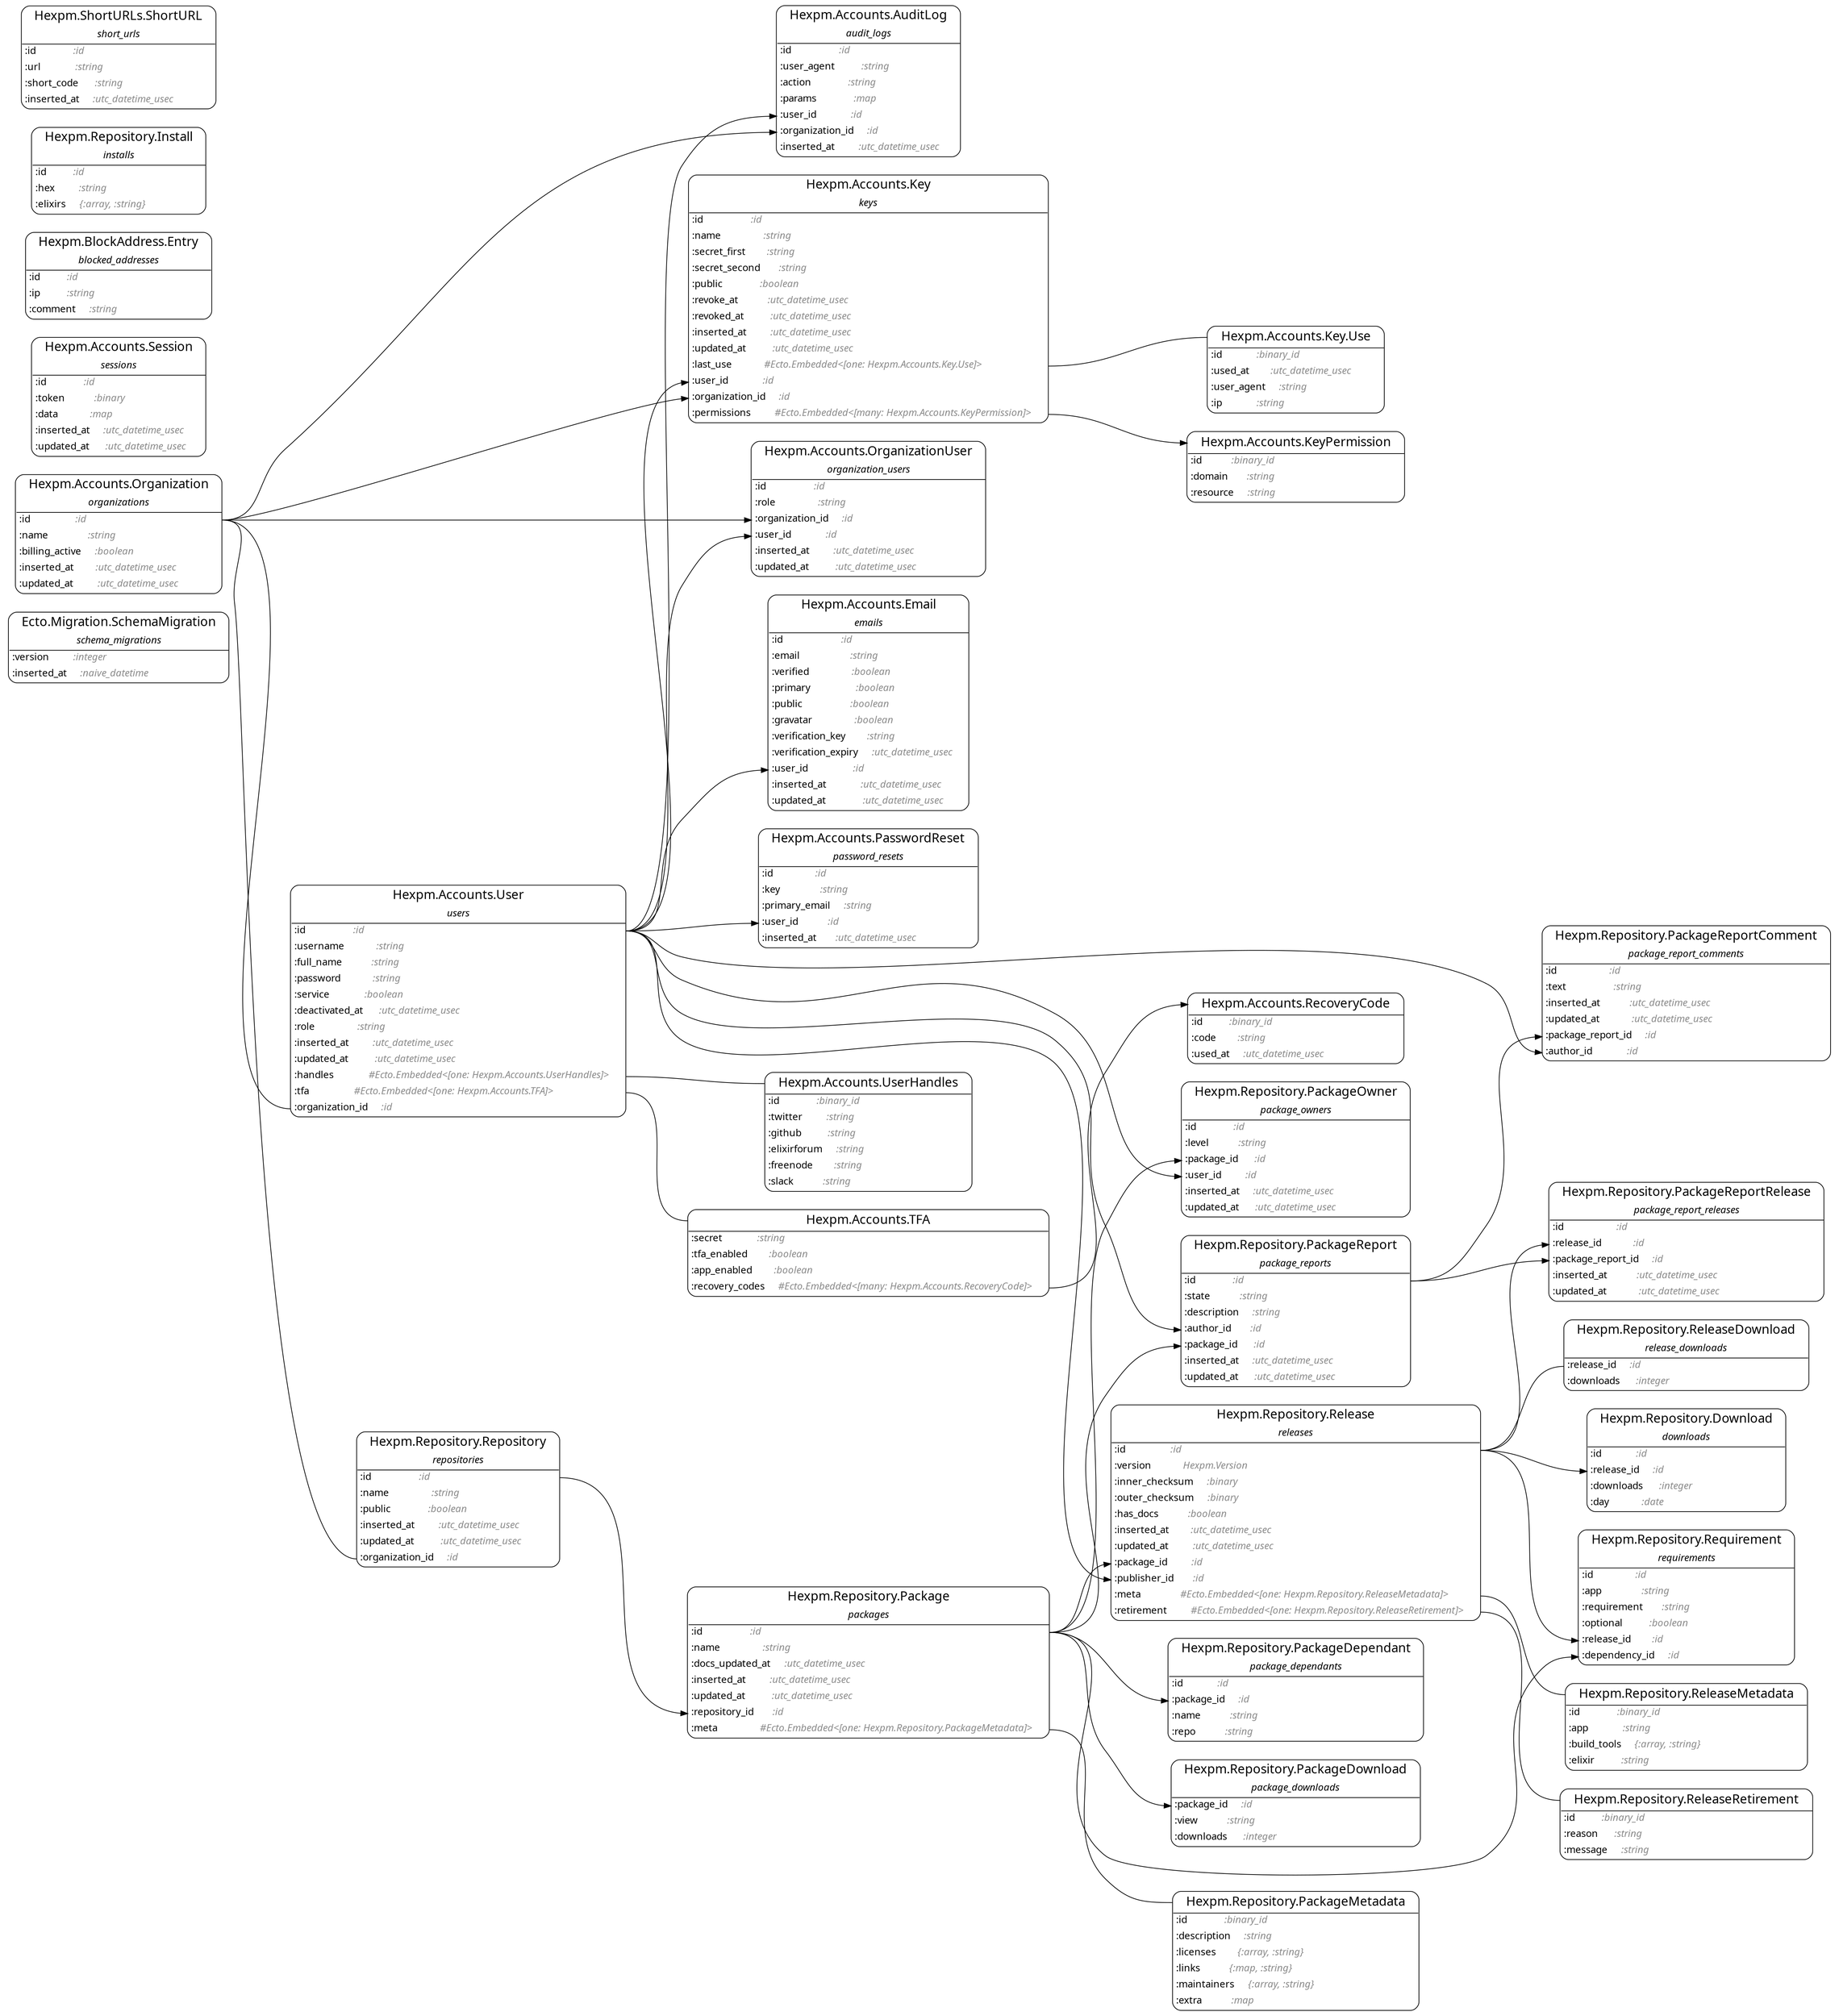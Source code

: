 digraph {
  ranksep=1.0; rankdir=LR;
  node [shape = none, fontname="Roboto Mono"];
  "Ecto.Migration.SchemaMigration" [label= <<table align='left' border='1' style='rounded' cellspacing='0' cellpadding='4' cellborder='0'><tr><td port='header@schema_module'><font point-size='18'>   Ecto.Migration.SchemaMigration   </font></td></tr><tr><td border='1' sides='b' colspan='2'><font point-size='14'><i>schema_migrations</i></font></td></tr><tr><td align='left' port='field@version'>:version         <i><font color='gray54'>:integer            </font></i></td></tr><tr><td align='left' port='field@inserted_at'>:inserted_at     <i><font color='gray54'>:naive_datetime     </font></i></td></tr></table>>]
  "Hexpm.Accounts.AuditLog" [label= <<table align='left' border='1' style='rounded' cellspacing='0' cellpadding='4' cellborder='0'><tr><td port='header@schema_module'><font point-size='18'>   Hexpm.Accounts.AuditLog   </font></td></tr><tr><td border='1' sides='b' colspan='2'><font point-size='14'><i>audit_logs</i></font></td></tr><tr><td align='left' port='field@id'>:id                  <i><font color='gray54'>:id                    </font></i></td></tr><tr><td align='left' port='field@user_agent'>:user_agent          <i><font color='gray54'>:string                </font></i></td></tr><tr><td align='left' port='field@action'>:action              <i><font color='gray54'>:string                </font></i></td></tr><tr><td align='left' port='field@params'>:params              <i><font color='gray54'>:map                   </font></i></td></tr><tr><td align='left' port='field@user_id'>:user_id             <i><font color='gray54'>:id                    </font></i></td></tr><tr><td align='left' port='field@organization_id'>:organization_id     <i><font color='gray54'>:id                    </font></i></td></tr><tr><td align='left' port='field@inserted_at'>:inserted_at         <i><font color='gray54'>:utc_datetime_usec     </font></i></td></tr></table>>]
  "Hexpm.Accounts.Email" [label= <<table align='left' border='1' style='rounded' cellspacing='0' cellpadding='4' cellborder='0'><tr><td port='header@schema_module'><font point-size='18'>   Hexpm.Accounts.Email   </font></td></tr><tr><td border='1' sides='b' colspan='2'><font point-size='14'><i>emails</i></font></td></tr><tr><td align='left' port='field@id'>:id                      <i><font color='gray54'>:id                    </font></i></td></tr><tr><td align='left' port='field@email'>:email                   <i><font color='gray54'>:string                </font></i></td></tr><tr><td align='left' port='field@verified'>:verified                <i><font color='gray54'>:boolean               </font></i></td></tr><tr><td align='left' port='field@primary'>:primary                 <i><font color='gray54'>:boolean               </font></i></td></tr><tr><td align='left' port='field@public'>:public                  <i><font color='gray54'>:boolean               </font></i></td></tr><tr><td align='left' port='field@gravatar'>:gravatar                <i><font color='gray54'>:boolean               </font></i></td></tr><tr><td align='left' port='field@verification_key'>:verification_key        <i><font color='gray54'>:string                </font></i></td></tr><tr><td align='left' port='field@verification_expiry'>:verification_expiry     <i><font color='gray54'>:utc_datetime_usec     </font></i></td></tr><tr><td align='left' port='field@user_id'>:user_id                 <i><font color='gray54'>:id                    </font></i></td></tr><tr><td align='left' port='field@inserted_at'>:inserted_at             <i><font color='gray54'>:utc_datetime_usec     </font></i></td></tr><tr><td align='left' port='field@updated_at'>:updated_at              <i><font color='gray54'>:utc_datetime_usec     </font></i></td></tr></table>>]
  "Hexpm.Accounts.Key" [label= <<table align='left' border='1' style='rounded' cellspacing='0' cellpadding='4' cellborder='0'><tr><td port='header@schema_module'><font point-size='18'>   Hexpm.Accounts.Key   </font></td></tr><tr><td border='1' sides='b' colspan='2'><font point-size='14'><i>keys</i></font></td></tr><tr><td align='left' port='field@id'>:id                  <i><font color='gray54'>:id                                                      </font></i></td></tr><tr><td align='left' port='field@name'>:name                <i><font color='gray54'>:string                                                  </font></i></td></tr><tr><td align='left' port='field@secret_first'>:secret_first        <i><font color='gray54'>:string                                                  </font></i></td></tr><tr><td align='left' port='field@secret_second'>:secret_second       <i><font color='gray54'>:string                                                  </font></i></td></tr><tr><td align='left' port='field@public'>:public              <i><font color='gray54'>:boolean                                                 </font></i></td></tr><tr><td align='left' port='field@revoke_at'>:revoke_at           <i><font color='gray54'>:utc_datetime_usec                                       </font></i></td></tr><tr><td align='left' port='field@revoked_at'>:revoked_at          <i><font color='gray54'>:utc_datetime_usec                                       </font></i></td></tr><tr><td align='left' port='field@inserted_at'>:inserted_at         <i><font color='gray54'>:utc_datetime_usec                                       </font></i></td></tr><tr><td align='left' port='field@updated_at'>:updated_at          <i><font color='gray54'>:utc_datetime_usec                                       </font></i></td></tr><tr><td align='left' port='field@last_use'>:last_use            <i><font color='gray54'>#Ecto.Embedded&lt;[one: Hexpm.Accounts.Key.Use]&gt;            </font></i></td></tr><tr><td align='left' port='field@user_id'>:user_id             <i><font color='gray54'>:id                                                      </font></i></td></tr><tr><td align='left' port='field@organization_id'>:organization_id     <i><font color='gray54'>:id                                                      </font></i></td></tr><tr><td align='left' port='field@permissions'>:permissions         <i><font color='gray54'>#Ecto.Embedded&lt;[many: Hexpm.Accounts.KeyPermission]&gt;     </font></i></td></tr></table>>]
  "Hexpm.Accounts.Key.Use" [label= <<table align='left' border='1' style='rounded' cellspacing='0' cellpadding='4' cellborder='0'><tr><td border='1' sides='b' colspan='2' port='header@schema_module'><font point-size='18'>   Hexpm.Accounts.Key.Use   </font></td></tr><tr><td align='left' port='field@id'>:id             <i><font color='gray54'>:binary_id             </font></i></td></tr><tr><td align='left' port='field@used_at'>:used_at        <i><font color='gray54'>:utc_datetime_usec     </font></i></td></tr><tr><td align='left' port='field@user_agent'>:user_agent     <i><font color='gray54'>:string                </font></i></td></tr><tr><td align='left' port='field@ip'>:ip             <i><font color='gray54'>:string                </font></i></td></tr></table>>]
  "Hexpm.Accounts.KeyPermission" [label= <<table align='left' border='1' style='rounded' cellspacing='0' cellpadding='4' cellborder='0'><tr><td border='1' sides='b' colspan='2' port='header@schema_module'><font point-size='18'>   Hexpm.Accounts.KeyPermission   </font></td></tr><tr><td align='left' port='field@id'>:id           <i><font color='gray54'>:binary_id     </font></i></td></tr><tr><td align='left' port='field@domain'>:domain       <i><font color='gray54'>:string        </font></i></td></tr><tr><td align='left' port='field@resource'>:resource     <i><font color='gray54'>:string        </font></i></td></tr></table>>]
  "Hexpm.Accounts.Organization" [label= <<table align='left' border='1' style='rounded' cellspacing='0' cellpadding='4' cellborder='0'><tr><td port='header@schema_module'><font point-size='18'>   Hexpm.Accounts.Organization   </font></td></tr><tr><td border='1' sides='b' colspan='2'><font point-size='14'><i>organizations</i></font></td></tr><tr><td align='left' port='field@id'>:id                 <i><font color='gray54'>:id                    </font></i></td></tr><tr><td align='left' port='field@name'>:name               <i><font color='gray54'>:string                </font></i></td></tr><tr><td align='left' port='field@billing_active'>:billing_active     <i><font color='gray54'>:boolean               </font></i></td></tr><tr><td align='left' port='field@inserted_at'>:inserted_at        <i><font color='gray54'>:utc_datetime_usec     </font></i></td></tr><tr><td align='left' port='field@updated_at'>:updated_at         <i><font color='gray54'>:utc_datetime_usec     </font></i></td></tr></table>>]
  "Hexpm.Accounts.OrganizationUser" [label= <<table align='left' border='1' style='rounded' cellspacing='0' cellpadding='4' cellborder='0'><tr><td port='header@schema_module'><font point-size='18'>   Hexpm.Accounts.OrganizationUser   </font></td></tr><tr><td border='1' sides='b' colspan='2'><font point-size='14'><i>organization_users</i></font></td></tr><tr><td align='left' port='field@id'>:id                  <i><font color='gray54'>:id                    </font></i></td></tr><tr><td align='left' port='field@role'>:role                <i><font color='gray54'>:string                </font></i></td></tr><tr><td align='left' port='field@organization_id'>:organization_id     <i><font color='gray54'>:id                    </font></i></td></tr><tr><td align='left' port='field@user_id'>:user_id             <i><font color='gray54'>:id                    </font></i></td></tr><tr><td align='left' port='field@inserted_at'>:inserted_at         <i><font color='gray54'>:utc_datetime_usec     </font></i></td></tr><tr><td align='left' port='field@updated_at'>:updated_at          <i><font color='gray54'>:utc_datetime_usec     </font></i></td></tr></table>>]
  "Hexpm.Accounts.PasswordReset" [label= <<table align='left' border='1' style='rounded' cellspacing='0' cellpadding='4' cellborder='0'><tr><td port='header@schema_module'><font point-size='18'>   Hexpm.Accounts.PasswordReset   </font></td></tr><tr><td border='1' sides='b' colspan='2'><font point-size='14'><i>password_resets</i></font></td></tr><tr><td align='left' port='field@id'>:id                <i><font color='gray54'>:id                    </font></i></td></tr><tr><td align='left' port='field@key'>:key               <i><font color='gray54'>:string                </font></i></td></tr><tr><td align='left' port='field@primary_email'>:primary_email     <i><font color='gray54'>:string                </font></i></td></tr><tr><td align='left' port='field@user_id'>:user_id           <i><font color='gray54'>:id                    </font></i></td></tr><tr><td align='left' port='field@inserted_at'>:inserted_at       <i><font color='gray54'>:utc_datetime_usec     </font></i></td></tr></table>>]
  "Hexpm.Accounts.RecoveryCode" [label= <<table align='left' border='1' style='rounded' cellspacing='0' cellpadding='4' cellborder='0'><tr><td border='1' sides='b' colspan='2' port='header@schema_module'><font point-size='18'>   Hexpm.Accounts.RecoveryCode   </font></td></tr><tr><td align='left' port='field@id'>:id          <i><font color='gray54'>:binary_id             </font></i></td></tr><tr><td align='left' port='field@code'>:code        <i><font color='gray54'>:string                </font></i></td></tr><tr><td align='left' port='field@used_at'>:used_at     <i><font color='gray54'>:utc_datetime_usec     </font></i></td></tr></table>>]
  "Hexpm.Accounts.Session" [label= <<table align='left' border='1' style='rounded' cellspacing='0' cellpadding='4' cellborder='0'><tr><td port='header@schema_module'><font point-size='18'>   Hexpm.Accounts.Session   </font></td></tr><tr><td border='1' sides='b' colspan='2'><font point-size='14'><i>sessions</i></font></td></tr><tr><td align='left' port='field@id'>:id              <i><font color='gray54'>:id                    </font></i></td></tr><tr><td align='left' port='field@token'>:token           <i><font color='gray54'>:binary                </font></i></td></tr><tr><td align='left' port='field@data'>:data            <i><font color='gray54'>:map                   </font></i></td></tr><tr><td align='left' port='field@inserted_at'>:inserted_at     <i><font color='gray54'>:utc_datetime_usec     </font></i></td></tr><tr><td align='left' port='field@updated_at'>:updated_at      <i><font color='gray54'>:utc_datetime_usec     </font></i></td></tr></table>>]
  "Hexpm.Accounts.TFA" [label= <<table align='left' border='1' style='rounded' cellspacing='0' cellpadding='4' cellborder='0'><tr><td border='1' sides='b' colspan='2' port='header@schema_module'><font point-size='18'>   Hexpm.Accounts.TFA   </font></td></tr><tr><td align='left' port='field@secret'>:secret             <i><font color='gray54'>:string                                                 </font></i></td></tr><tr><td align='left' port='field@tfa_enabled'>:tfa_enabled        <i><font color='gray54'>:boolean                                                </font></i></td></tr><tr><td align='left' port='field@app_enabled'>:app_enabled        <i><font color='gray54'>:boolean                                                </font></i></td></tr><tr><td align='left' port='field@recovery_codes'>:recovery_codes     <i><font color='gray54'>#Ecto.Embedded&lt;[many: Hexpm.Accounts.RecoveryCode]&gt;     </font></i></td></tr></table>>]
  "Hexpm.Accounts.User" [label= <<table align='left' border='1' style='rounded' cellspacing='0' cellpadding='4' cellborder='0'><tr><td port='header@schema_module'><font point-size='18'>   Hexpm.Accounts.User   </font></td></tr><tr><td border='1' sides='b' colspan='2'><font point-size='14'><i>users</i></font></td></tr><tr><td align='left' port='field@id'>:id                  <i><font color='gray54'>:id                                                   </font></i></td></tr><tr><td align='left' port='field@username'>:username            <i><font color='gray54'>:string                                               </font></i></td></tr><tr><td align='left' port='field@full_name'>:full_name           <i><font color='gray54'>:string                                               </font></i></td></tr><tr><td align='left' port='field@password'>:password            <i><font color='gray54'>:string                                               </font></i></td></tr><tr><td align='left' port='field@service'>:service             <i><font color='gray54'>:boolean                                              </font></i></td></tr><tr><td align='left' port='field@deactivated_at'>:deactivated_at      <i><font color='gray54'>:utc_datetime_usec                                    </font></i></td></tr><tr><td align='left' port='field@role'>:role                <i><font color='gray54'>:string                                               </font></i></td></tr><tr><td align='left' port='field@inserted_at'>:inserted_at         <i><font color='gray54'>:utc_datetime_usec                                    </font></i></td></tr><tr><td align='left' port='field@updated_at'>:updated_at          <i><font color='gray54'>:utc_datetime_usec                                    </font></i></td></tr><tr><td align='left' port='field@handles'>:handles             <i><font color='gray54'>#Ecto.Embedded&lt;[one: Hexpm.Accounts.UserHandles]&gt;     </font></i></td></tr><tr><td align='left' port='field@tfa'>:tfa                 <i><font color='gray54'>#Ecto.Embedded&lt;[one: Hexpm.Accounts.TFA]&gt;             </font></i></td></tr><tr><td align='left' port='field@organization_id'>:organization_id     <i><font color='gray54'>:id                                                   </font></i></td></tr></table>>]
  "Hexpm.Accounts.UserHandles" [label= <<table align='left' border='1' style='rounded' cellspacing='0' cellpadding='4' cellborder='0'><tr><td border='1' sides='b' colspan='2' port='header@schema_module'><font point-size='18'>   Hexpm.Accounts.UserHandles   </font></td></tr><tr><td align='left' port='field@id'>:id              <i><font color='gray54'>:binary_id     </font></i></td></tr><tr><td align='left' port='field@twitter'>:twitter         <i><font color='gray54'>:string        </font></i></td></tr><tr><td align='left' port='field@github'>:github          <i><font color='gray54'>:string        </font></i></td></tr><tr><td align='left' port='field@elixirforum'>:elixirforum     <i><font color='gray54'>:string        </font></i></td></tr><tr><td align='left' port='field@freenode'>:freenode        <i><font color='gray54'>:string        </font></i></td></tr><tr><td align='left' port='field@slack'>:slack           <i><font color='gray54'>:string        </font></i></td></tr></table>>]
  "Hexpm.BlockAddress.Entry" [label= <<table align='left' border='1' style='rounded' cellspacing='0' cellpadding='4' cellborder='0'><tr><td port='header@schema_module'><font point-size='18'>   Hexpm.BlockAddress.Entry   </font></td></tr><tr><td border='1' sides='b' colspan='2'><font point-size='14'><i>blocked_addresses</i></font></td></tr><tr><td align='left' port='field@id'>:id          <i><font color='gray54'>:id         </font></i></td></tr><tr><td align='left' port='field@ip'>:ip          <i><font color='gray54'>:string     </font></i></td></tr><tr><td align='left' port='field@comment'>:comment     <i><font color='gray54'>:string     </font></i></td></tr></table>>]
  "Hexpm.Repository.Download" [label= <<table align='left' border='1' style='rounded' cellspacing='0' cellpadding='4' cellborder='0'><tr><td port='header@schema_module'><font point-size='18'>   Hexpm.Repository.Download   </font></td></tr><tr><td border='1' sides='b' colspan='2'><font point-size='14'><i>downloads</i></font></td></tr><tr><td align='left' port='field@id'>:id             <i><font color='gray54'>:id          </font></i></td></tr><tr><td align='left' port='field@release_id'>:release_id     <i><font color='gray54'>:id          </font></i></td></tr><tr><td align='left' port='field@downloads'>:downloads      <i><font color='gray54'>:integer     </font></i></td></tr><tr><td align='left' port='field@day'>:day            <i><font color='gray54'>:date        </font></i></td></tr></table>>]
  "Hexpm.Repository.Install" [label= <<table align='left' border='1' style='rounded' cellspacing='0' cellpadding='4' cellborder='0'><tr><td port='header@schema_module'><font point-size='18'>   Hexpm.Repository.Install   </font></td></tr><tr><td border='1' sides='b' colspan='2'><font point-size='14'><i>installs</i></font></td></tr><tr><td align='left' port='field@id'>:id          <i><font color='gray54'>:id                   </font></i></td></tr><tr><td align='left' port='field@hex'>:hex         <i><font color='gray54'>:string               </font></i></td></tr><tr><td align='left' port='field@elixirs'>:elixirs     <i><font color='gray54'>{:array, :string}     </font></i></td></tr></table>>]
  "Hexpm.Repository.Package" [label= <<table align='left' border='1' style='rounded' cellspacing='0' cellpadding='4' cellborder='0'><tr><td port='header@schema_module'><font point-size='18'>   Hexpm.Repository.Package   </font></td></tr><tr><td border='1' sides='b' colspan='2'><font point-size='14'><i>packages</i></font></td></tr><tr><td align='left' port='field@id'>:id                  <i><font color='gray54'>:id                                                         </font></i></td></tr><tr><td align='left' port='field@name'>:name                <i><font color='gray54'>:string                                                     </font></i></td></tr><tr><td align='left' port='field@docs_updated_at'>:docs_updated_at     <i><font color='gray54'>:utc_datetime_usec                                          </font></i></td></tr><tr><td align='left' port='field@inserted_at'>:inserted_at         <i><font color='gray54'>:utc_datetime_usec                                          </font></i></td></tr><tr><td align='left' port='field@updated_at'>:updated_at          <i><font color='gray54'>:utc_datetime_usec                                          </font></i></td></tr><tr><td align='left' port='field@repository_id'>:repository_id       <i><font color='gray54'>:id                                                         </font></i></td></tr><tr><td align='left' port='field@meta'>:meta                <i><font color='gray54'>#Ecto.Embedded&lt;[one: Hexpm.Repository.PackageMetadata]&gt;     </font></i></td></tr></table>>]
  "Hexpm.Repository.PackageDependant" [label= <<table align='left' border='1' style='rounded' cellspacing='0' cellpadding='4' cellborder='0'><tr><td port='header@schema_module'><font point-size='18'>   Hexpm.Repository.PackageDependant   </font></td></tr><tr><td border='1' sides='b' colspan='2'><font point-size='14'><i>package_dependants</i></font></td></tr><tr><td align='left' port='field@id'>:id             <i><font color='gray54'>:id         </font></i></td></tr><tr><td align='left' port='field@package_id'>:package_id     <i><font color='gray54'>:id         </font></i></td></tr><tr><td align='left' port='field@name'>:name           <i><font color='gray54'>:string     </font></i></td></tr><tr><td align='left' port='field@repo'>:repo           <i><font color='gray54'>:string     </font></i></td></tr></table>>]
  "Hexpm.Repository.PackageDownload" [label= <<table align='left' border='1' style='rounded' cellspacing='0' cellpadding='4' cellborder='0'><tr><td port='header@schema_module'><font point-size='18'>   Hexpm.Repository.PackageDownload   </font></td></tr><tr><td border='1' sides='b' colspan='2'><font point-size='14'><i>package_downloads</i></font></td></tr><tr><td align='left' port='field@package_id'>:package_id     <i><font color='gray54'>:id          </font></i></td></tr><tr><td align='left' port='field@view'>:view           <i><font color='gray54'>:string      </font></i></td></tr><tr><td align='left' port='field@downloads'>:downloads      <i><font color='gray54'>:integer     </font></i></td></tr></table>>]
  "Hexpm.Repository.PackageMetadata" [label= <<table align='left' border='1' style='rounded' cellspacing='0' cellpadding='4' cellborder='0'><tr><td border='1' sides='b' colspan='2' port='header@schema_module'><font point-size='18'>   Hexpm.Repository.PackageMetadata   </font></td></tr><tr><td align='left' port='field@id'>:id              <i><font color='gray54'>:binary_id            </font></i></td></tr><tr><td align='left' port='field@description'>:description     <i><font color='gray54'>:string               </font></i></td></tr><tr><td align='left' port='field@licenses'>:licenses        <i><font color='gray54'>{:array, :string}     </font></i></td></tr><tr><td align='left' port='field@links'>:links           <i><font color='gray54'>{:map, :string}       </font></i></td></tr><tr><td align='left' port='field@maintainers'>:maintainers     <i><font color='gray54'>{:array, :string}     </font></i></td></tr><tr><td align='left' port='field@extra'>:extra           <i><font color='gray54'>:map                  </font></i></td></tr></table>>]
  "Hexpm.Repository.PackageOwner" [label= <<table align='left' border='1' style='rounded' cellspacing='0' cellpadding='4' cellborder='0'><tr><td port='header@schema_module'><font point-size='18'>   Hexpm.Repository.PackageOwner   </font></td></tr><tr><td border='1' sides='b' colspan='2'><font point-size='14'><i>package_owners</i></font></td></tr><tr><td align='left' port='field@id'>:id              <i><font color='gray54'>:id                    </font></i></td></tr><tr><td align='left' port='field@level'>:level           <i><font color='gray54'>:string                </font></i></td></tr><tr><td align='left' port='field@package_id'>:package_id      <i><font color='gray54'>:id                    </font></i></td></tr><tr><td align='left' port='field@user_id'>:user_id         <i><font color='gray54'>:id                    </font></i></td></tr><tr><td align='left' port='field@inserted_at'>:inserted_at     <i><font color='gray54'>:utc_datetime_usec     </font></i></td></tr><tr><td align='left' port='field@updated_at'>:updated_at      <i><font color='gray54'>:utc_datetime_usec     </font></i></td></tr></table>>]
  "Hexpm.Repository.PackageReport" [label= <<table align='left' border='1' style='rounded' cellspacing='0' cellpadding='4' cellborder='0'><tr><td port='header@schema_module'><font point-size='18'>   Hexpm.Repository.PackageReport   </font></td></tr><tr><td border='1' sides='b' colspan='2'><font point-size='14'><i>package_reports</i></font></td></tr><tr><td align='left' port='field@id'>:id              <i><font color='gray54'>:id                    </font></i></td></tr><tr><td align='left' port='field@state'>:state           <i><font color='gray54'>:string                </font></i></td></tr><tr><td align='left' port='field@description'>:description     <i><font color='gray54'>:string                </font></i></td></tr><tr><td align='left' port='field@author_id'>:author_id       <i><font color='gray54'>:id                    </font></i></td></tr><tr><td align='left' port='field@package_id'>:package_id      <i><font color='gray54'>:id                    </font></i></td></tr><tr><td align='left' port='field@inserted_at'>:inserted_at     <i><font color='gray54'>:utc_datetime_usec     </font></i></td></tr><tr><td align='left' port='field@updated_at'>:updated_at      <i><font color='gray54'>:utc_datetime_usec     </font></i></td></tr></table>>]
  "Hexpm.Repository.PackageReportComment" [label= <<table align='left' border='1' style='rounded' cellspacing='0' cellpadding='4' cellborder='0'><tr><td port='header@schema_module'><font point-size='18'>   Hexpm.Repository.PackageReportComment   </font></td></tr><tr><td border='1' sides='b' colspan='2'><font point-size='14'><i>package_report_comments</i></font></td></tr><tr><td align='left' port='field@id'>:id                    <i><font color='gray54'>:id                    </font></i></td></tr><tr><td align='left' port='field@text'>:text                  <i><font color='gray54'>:string                </font></i></td></tr><tr><td align='left' port='field@inserted_at'>:inserted_at           <i><font color='gray54'>:utc_datetime_usec     </font></i></td></tr><tr><td align='left' port='field@updated_at'>:updated_at            <i><font color='gray54'>:utc_datetime_usec     </font></i></td></tr><tr><td align='left' port='field@package_report_id'>:package_report_id     <i><font color='gray54'>:id                    </font></i></td></tr><tr><td align='left' port='field@author_id'>:author_id             <i><font color='gray54'>:id                    </font></i></td></tr></table>>]
  "Hexpm.Repository.PackageReportRelease" [label= <<table align='left' border='1' style='rounded' cellspacing='0' cellpadding='4' cellborder='0'><tr><td port='header@schema_module'><font point-size='18'>   Hexpm.Repository.PackageReportRelease   </font></td></tr><tr><td border='1' sides='b' colspan='2'><font point-size='14'><i>package_report_releases</i></font></td></tr><tr><td align='left' port='field@id'>:id                    <i><font color='gray54'>:id                    </font></i></td></tr><tr><td align='left' port='field@release_id'>:release_id            <i><font color='gray54'>:id                    </font></i></td></tr><tr><td align='left' port='field@package_report_id'>:package_report_id     <i><font color='gray54'>:id                    </font></i></td></tr><tr><td align='left' port='field@inserted_at'>:inserted_at           <i><font color='gray54'>:utc_datetime_usec     </font></i></td></tr><tr><td align='left' port='field@updated_at'>:updated_at            <i><font color='gray54'>:utc_datetime_usec     </font></i></td></tr></table>>]
  "Hexpm.Repository.Release" [label= <<table align='left' border='1' style='rounded' cellspacing='0' cellpadding='4' cellborder='0'><tr><td port='header@schema_module'><font point-size='18'>   Hexpm.Repository.Release   </font></td></tr><tr><td border='1' sides='b' colspan='2'><font point-size='14'><i>releases</i></font></td></tr><tr><td align='left' port='field@id'>:id                 <i><font color='gray54'>:id                                                           </font></i></td></tr><tr><td align='left' port='field@version'>:version            <i><font color='gray54'>Hexpm.Version                                                 </font></i></td></tr><tr><td align='left' port='field@inner_checksum'>:inner_checksum     <i><font color='gray54'>:binary                                                       </font></i></td></tr><tr><td align='left' port='field@outer_checksum'>:outer_checksum     <i><font color='gray54'>:binary                                                       </font></i></td></tr><tr><td align='left' port='field@has_docs'>:has_docs           <i><font color='gray54'>:boolean                                                      </font></i></td></tr><tr><td align='left' port='field@inserted_at'>:inserted_at        <i><font color='gray54'>:utc_datetime_usec                                            </font></i></td></tr><tr><td align='left' port='field@updated_at'>:updated_at         <i><font color='gray54'>:utc_datetime_usec                                            </font></i></td></tr><tr><td align='left' port='field@package_id'>:package_id         <i><font color='gray54'>:id                                                           </font></i></td></tr><tr><td align='left' port='field@publisher_id'>:publisher_id       <i><font color='gray54'>:id                                                           </font></i></td></tr><tr><td align='left' port='field@meta'>:meta               <i><font color='gray54'>#Ecto.Embedded&lt;[one: Hexpm.Repository.ReleaseMetadata]&gt;       </font></i></td></tr><tr><td align='left' port='field@retirement'>:retirement         <i><font color='gray54'>#Ecto.Embedded&lt;[one: Hexpm.Repository.ReleaseRetirement]&gt;     </font></i></td></tr></table>>]
  "Hexpm.Repository.ReleaseDownload" [label= <<table align='left' border='1' style='rounded' cellspacing='0' cellpadding='4' cellborder='0'><tr><td port='header@schema_module'><font point-size='18'>   Hexpm.Repository.ReleaseDownload   </font></td></tr><tr><td border='1' sides='b' colspan='2'><font point-size='14'><i>release_downloads</i></font></td></tr><tr><td align='left' port='field@release_id'>:release_id     <i><font color='gray54'>:id          </font></i></td></tr><tr><td align='left' port='field@downloads'>:downloads      <i><font color='gray54'>:integer     </font></i></td></tr></table>>]
  "Hexpm.Repository.ReleaseMetadata" [label= <<table align='left' border='1' style='rounded' cellspacing='0' cellpadding='4' cellborder='0'><tr><td border='1' sides='b' colspan='2' port='header@schema_module'><font point-size='18'>   Hexpm.Repository.ReleaseMetadata   </font></td></tr><tr><td align='left' port='field@id'>:id              <i><font color='gray54'>:binary_id            </font></i></td></tr><tr><td align='left' port='field@app'>:app             <i><font color='gray54'>:string               </font></i></td></tr><tr><td align='left' port='field@build_tools'>:build_tools     <i><font color='gray54'>{:array, :string}     </font></i></td></tr><tr><td align='left' port='field@elixir'>:elixir          <i><font color='gray54'>:string               </font></i></td></tr></table>>]
  "Hexpm.Repository.ReleaseRetirement" [label= <<table align='left' border='1' style='rounded' cellspacing='0' cellpadding='4' cellborder='0'><tr><td border='1' sides='b' colspan='2' port='header@schema_module'><font point-size='18'>   Hexpm.Repository.ReleaseRetirement   </font></td></tr><tr><td align='left' port='field@id'>:id          <i><font color='gray54'>:binary_id     </font></i></td></tr><tr><td align='left' port='field@reason'>:reason      <i><font color='gray54'>:string        </font></i></td></tr><tr><td align='left' port='field@message'>:message     <i><font color='gray54'>:string        </font></i></td></tr></table>>]
  "Hexpm.Repository.Repository" [label= <<table align='left' border='1' style='rounded' cellspacing='0' cellpadding='4' cellborder='0'><tr><td port='header@schema_module'><font point-size='18'>   Hexpm.Repository.Repository   </font></td></tr><tr><td border='1' sides='b' colspan='2'><font point-size='14'><i>repositories</i></font></td></tr><tr><td align='left' port='field@id'>:id                  <i><font color='gray54'>:id                    </font></i></td></tr><tr><td align='left' port='field@name'>:name                <i><font color='gray54'>:string                </font></i></td></tr><tr><td align='left' port='field@public'>:public              <i><font color='gray54'>:boolean               </font></i></td></tr><tr><td align='left' port='field@inserted_at'>:inserted_at         <i><font color='gray54'>:utc_datetime_usec     </font></i></td></tr><tr><td align='left' port='field@updated_at'>:updated_at          <i><font color='gray54'>:utc_datetime_usec     </font></i></td></tr><tr><td align='left' port='field@organization_id'>:organization_id     <i><font color='gray54'>:id                    </font></i></td></tr></table>>]
  "Hexpm.Repository.Requirement" [label= <<table align='left' border='1' style='rounded' cellspacing='0' cellpadding='4' cellborder='0'><tr><td port='header@schema_module'><font point-size='18'>   Hexpm.Repository.Requirement   </font></td></tr><tr><td border='1' sides='b' colspan='2'><font point-size='14'><i>requirements</i></font></td></tr><tr><td align='left' port='field@id'>:id                <i><font color='gray54'>:id          </font></i></td></tr><tr><td align='left' port='field@app'>:app               <i><font color='gray54'>:string      </font></i></td></tr><tr><td align='left' port='field@requirement'>:requirement       <i><font color='gray54'>:string      </font></i></td></tr><tr><td align='left' port='field@optional'>:optional          <i><font color='gray54'>:boolean     </font></i></td></tr><tr><td align='left' port='field@release_id'>:release_id        <i><font color='gray54'>:id          </font></i></td></tr><tr><td align='left' port='field@dependency_id'>:dependency_id     <i><font color='gray54'>:id          </font></i></td></tr></table>>]
  "Hexpm.ShortURLs.ShortURL" [label= <<table align='left' border='1' style='rounded' cellspacing='0' cellpadding='4' cellborder='0'><tr><td port='header@schema_module'><font point-size='18'>   Hexpm.ShortURLs.ShortURL   </font></td></tr><tr><td border='1' sides='b' colspan='2'><font point-size='14'><i>short_urls</i></font></td></tr><tr><td align='left' port='field@id'>:id              <i><font color='gray54'>:id                    </font></i></td></tr><tr><td align='left' port='field@url'>:url             <i><font color='gray54'>:string                </font></i></td></tr><tr><td align='left' port='field@short_code'>:short_code      <i><font color='gray54'>:string                </font></i></td></tr><tr><td align='left' port='field@inserted_at'>:inserted_at     <i><font color='gray54'>:utc_datetime_usec     </font></i></td></tr></table>>]

  "Hexpm.Accounts.TFA":"field@recovery_codes":e -> "Hexpm.Accounts.RecoveryCode":"header@schema_module":w
  "Hexpm.Accounts.Key":"field@last_use":e -> "Hexpm.Accounts.Key.Use":"header@schema_module":w [dir=none]
  "Hexpm.Accounts.Key":"field@permissions":e -> "Hexpm.Accounts.KeyPermission":"header@schema_module":w
  "Hexpm.Accounts.Organization":"field@id":e -> "Hexpm.Accounts.AuditLog":"field@organization_id":w
  "Hexpm.Accounts.Organization":"field@id":e -> "Hexpm.Accounts.Key":"field@organization_id":w
  "Hexpm.Accounts.Organization":"field@id":e -> "Hexpm.Accounts.OrganizationUser":"field@organization_id":w
  "Hexpm.Accounts.Organization":"field@id":e -> "Hexpm.Repository.Repository":"field@organization_id":w [dir=none]
  "Hexpm.Accounts.Organization":"field@id":e -> "Hexpm.Accounts.User":"field@organization_id":w [dir=none]
  "Hexpm.Repository.PackageReport":"field@id":e -> "Hexpm.Repository.PackageReportComment":"field@package_report_id":w
  "Hexpm.Repository.PackageReport":"field@id":e -> "Hexpm.Repository.PackageReportRelease":"field@package_report_id":w
  "Hexpm.Repository.Package":"field@id":e -> "Hexpm.Repository.PackageDependant":"field@package_id":w
  "Hexpm.Repository.Package":"field@id":e -> "Hexpm.Repository.PackageDownload":"field@package_id":w
  "Hexpm.Repository.Package":"field@id":e -> "Hexpm.Repository.PackageOwner":"field@package_id":w
  "Hexpm.Repository.Package":"field@id":e -> "Hexpm.Repository.PackageReport":"field@package_id":w
  "Hexpm.Repository.Package":"field@id":e -> "Hexpm.Repository.Release":"field@package_id":w
  "Hexpm.Repository.Package":"field@id":e -> "Hexpm.Repository.Requirement":"field@dependency_id":w
  "Hexpm.Repository.Package":"field@meta":e -> "Hexpm.Repository.PackageMetadata":"header@schema_module":w [dir=none]
  "Hexpm.Repository.Release":"field@id":e -> "Hexpm.Repository.Download":"field@release_id":w
  "Hexpm.Repository.Release":"field@id":e -> "Hexpm.Repository.PackageReportRelease":"field@release_id":w
  "Hexpm.Repository.Release":"field@id":e -> "Hexpm.Repository.ReleaseDownload":"field@release_id":w [dir=none]
  "Hexpm.Repository.Release":"field@id":e -> "Hexpm.Repository.Requirement":"field@release_id":w
  "Hexpm.Repository.Release":"field@meta":e -> "Hexpm.Repository.ReleaseMetadata":"header@schema_module":w [dir=none]
  "Hexpm.Repository.Release":"field@retirement":e -> "Hexpm.Repository.ReleaseRetirement":"header@schema_module":w [dir=none]
  "Hexpm.Repository.Repository":"field@id":e -> "Hexpm.Repository.Package":"field@repository_id":w
  "Hexpm.Accounts.User":"field@handles":e -> "Hexpm.Accounts.UserHandles":"header@schema_module":w [dir=none]
  "Hexpm.Accounts.User":"field@id":e -> "Hexpm.Accounts.AuditLog":"field@user_id":w
  "Hexpm.Accounts.User":"field@id":e -> "Hexpm.Accounts.Email":"field@user_id":w
  "Hexpm.Accounts.User":"field@id":e -> "Hexpm.Accounts.Key":"field@user_id":w
  "Hexpm.Accounts.User":"field@id":e -> "Hexpm.Accounts.OrganizationUser":"field@user_id":w
  "Hexpm.Accounts.User":"field@id":e -> "Hexpm.Repository.PackageOwner":"field@user_id":w
  "Hexpm.Accounts.User":"field@id":e -> "Hexpm.Repository.PackageReportComment":"field@author_id":w
  "Hexpm.Accounts.User":"field@id":e -> "Hexpm.Repository.PackageReport":"field@author_id":w
  "Hexpm.Accounts.User":"field@id":e -> "Hexpm.Accounts.PasswordReset":"field@user_id":w
  "Hexpm.Accounts.User":"field@id":e -> "Hexpm.Repository.Release":"field@publisher_id":w
  "Hexpm.Accounts.User":"field@tfa":e -> "Hexpm.Accounts.TFA":"header@schema_module":w [dir=none]
}
